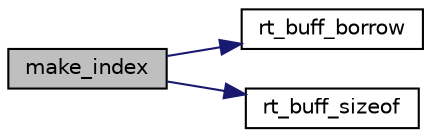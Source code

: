 digraph "make_index"
{
 // LATEX_PDF_SIZE
  edge [fontname="Helvetica",fontsize="10",labelfontname="Helvetica",labelfontsize="10"];
  node [fontname="Helvetica",fontsize="10",shape=record];
  rankdir="LR";
  Node1 [label="make_index",height=0.2,width=0.4,color="black", fillcolor="grey75", style="filled", fontcolor="black",tooltip=" "];
  Node1 -> Node2 [color="midnightblue",fontsize="10",style="solid",fontname="Helvetica"];
  Node2 [label="rt_buff_borrow",height=0.2,width=0.4,color="black", fillcolor="white", style="filled",URL="$rt__buffer_8c.html#a039150cb6b9a685b4cc33a6532a79ec5",tooltip="Get a reference to the underlying buffer of a managed string to use with functions that need a raw co..."];
  Node1 -> Node3 [color="midnightblue",fontsize="10",style="solid",fontname="Helvetica"];
  Node3 [label="rt_buff_sizeof",height=0.2,width=0.4,color="black", fillcolor="white", style="filled",URL="$rt__buffer_8c.html#abb767504584d542d819c76d09ebeded5",tooltip="Get the size of the underlying buffer."];
}

